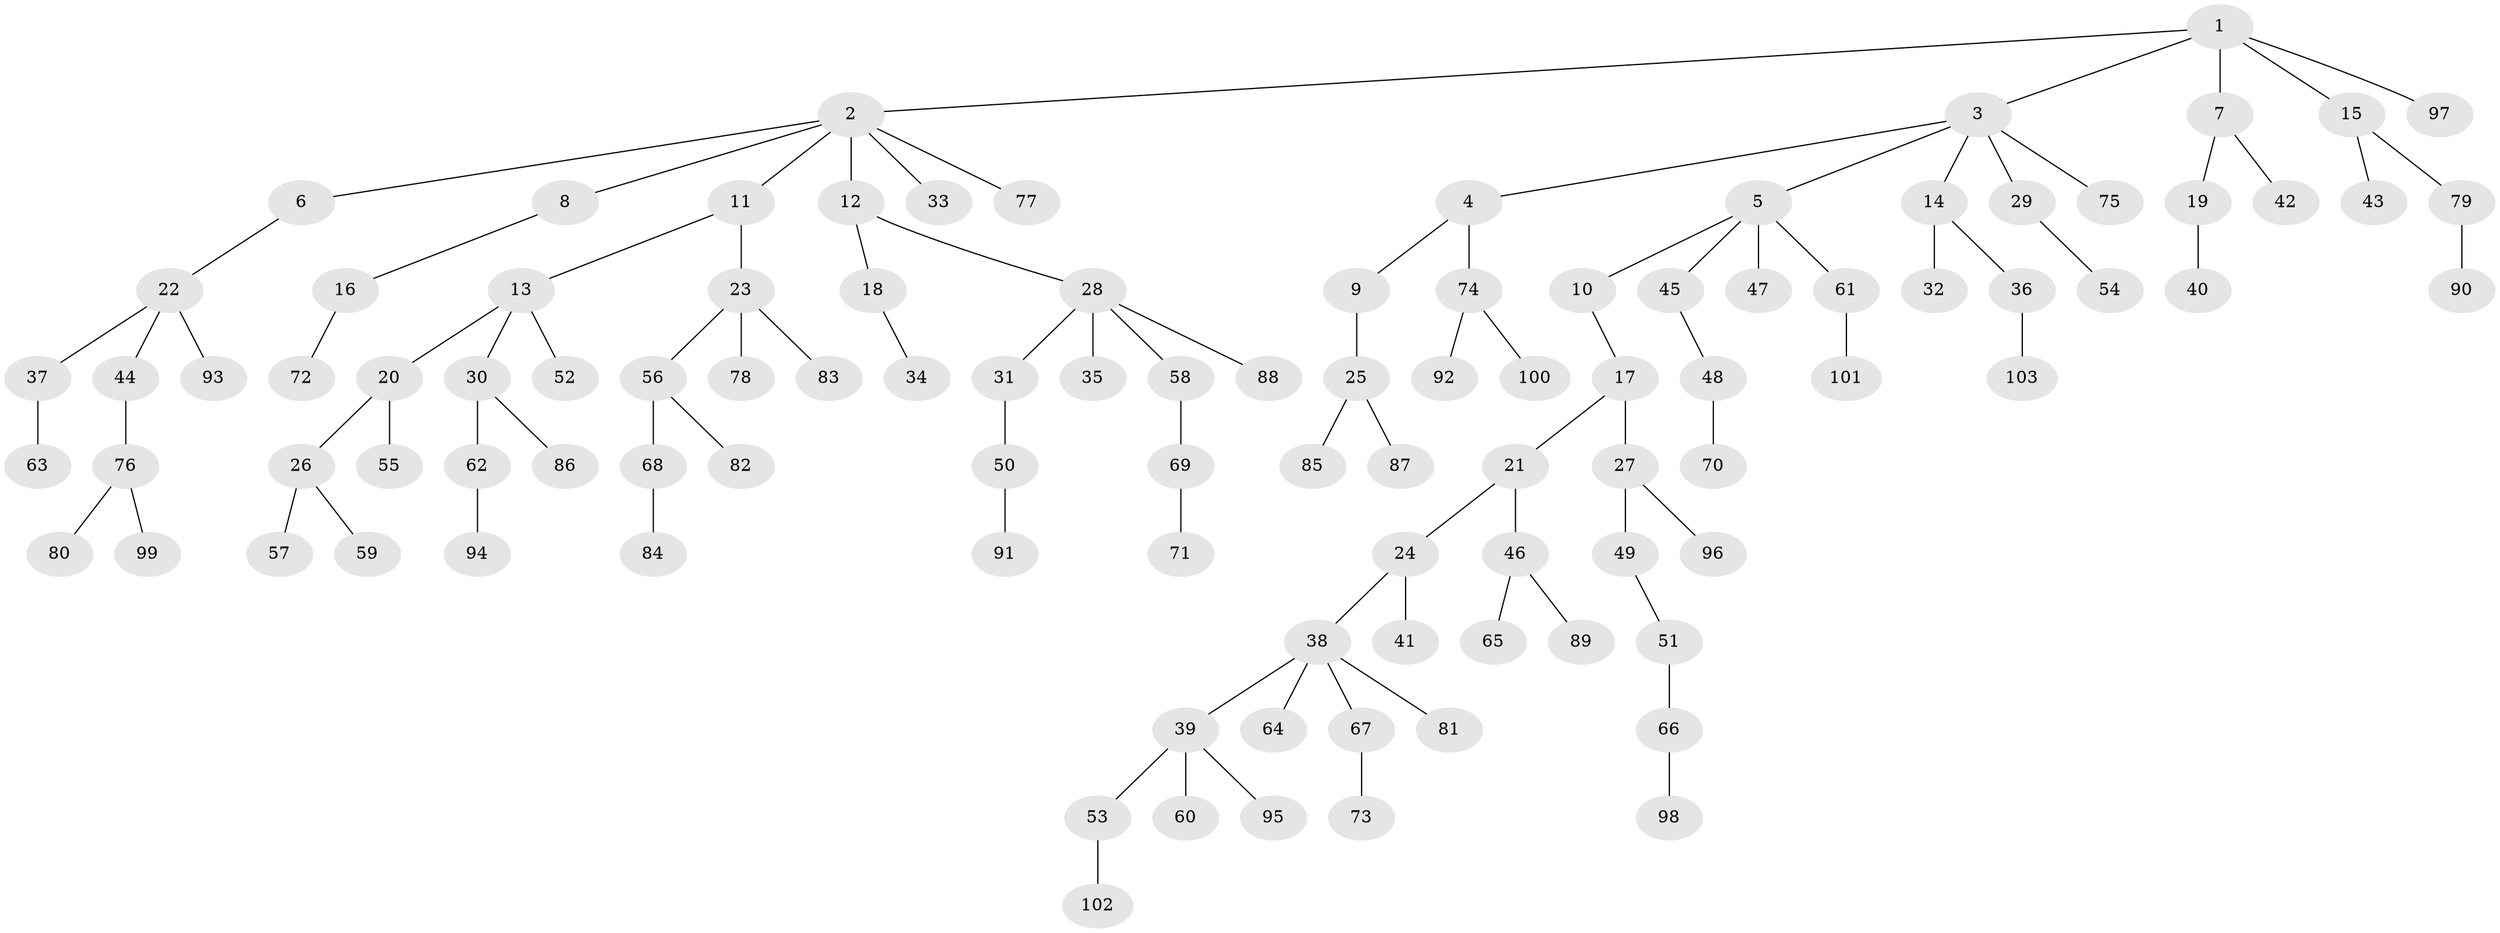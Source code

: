 // Generated by graph-tools (version 1.1) at 2025/37/03/09/25 02:37:01]
// undirected, 103 vertices, 102 edges
graph export_dot {
graph [start="1"]
  node [color=gray90,style=filled];
  1;
  2;
  3;
  4;
  5;
  6;
  7;
  8;
  9;
  10;
  11;
  12;
  13;
  14;
  15;
  16;
  17;
  18;
  19;
  20;
  21;
  22;
  23;
  24;
  25;
  26;
  27;
  28;
  29;
  30;
  31;
  32;
  33;
  34;
  35;
  36;
  37;
  38;
  39;
  40;
  41;
  42;
  43;
  44;
  45;
  46;
  47;
  48;
  49;
  50;
  51;
  52;
  53;
  54;
  55;
  56;
  57;
  58;
  59;
  60;
  61;
  62;
  63;
  64;
  65;
  66;
  67;
  68;
  69;
  70;
  71;
  72;
  73;
  74;
  75;
  76;
  77;
  78;
  79;
  80;
  81;
  82;
  83;
  84;
  85;
  86;
  87;
  88;
  89;
  90;
  91;
  92;
  93;
  94;
  95;
  96;
  97;
  98;
  99;
  100;
  101;
  102;
  103;
  1 -- 2;
  1 -- 3;
  1 -- 7;
  1 -- 15;
  1 -- 97;
  2 -- 6;
  2 -- 8;
  2 -- 11;
  2 -- 12;
  2 -- 33;
  2 -- 77;
  3 -- 4;
  3 -- 5;
  3 -- 14;
  3 -- 29;
  3 -- 75;
  4 -- 9;
  4 -- 74;
  5 -- 10;
  5 -- 45;
  5 -- 47;
  5 -- 61;
  6 -- 22;
  7 -- 19;
  7 -- 42;
  8 -- 16;
  9 -- 25;
  10 -- 17;
  11 -- 13;
  11 -- 23;
  12 -- 18;
  12 -- 28;
  13 -- 20;
  13 -- 30;
  13 -- 52;
  14 -- 32;
  14 -- 36;
  15 -- 43;
  15 -- 79;
  16 -- 72;
  17 -- 21;
  17 -- 27;
  18 -- 34;
  19 -- 40;
  20 -- 26;
  20 -- 55;
  21 -- 24;
  21 -- 46;
  22 -- 37;
  22 -- 44;
  22 -- 93;
  23 -- 56;
  23 -- 78;
  23 -- 83;
  24 -- 38;
  24 -- 41;
  25 -- 85;
  25 -- 87;
  26 -- 57;
  26 -- 59;
  27 -- 49;
  27 -- 96;
  28 -- 31;
  28 -- 35;
  28 -- 58;
  28 -- 88;
  29 -- 54;
  30 -- 62;
  30 -- 86;
  31 -- 50;
  36 -- 103;
  37 -- 63;
  38 -- 39;
  38 -- 64;
  38 -- 67;
  38 -- 81;
  39 -- 53;
  39 -- 60;
  39 -- 95;
  44 -- 76;
  45 -- 48;
  46 -- 65;
  46 -- 89;
  48 -- 70;
  49 -- 51;
  50 -- 91;
  51 -- 66;
  53 -- 102;
  56 -- 68;
  56 -- 82;
  58 -- 69;
  61 -- 101;
  62 -- 94;
  66 -- 98;
  67 -- 73;
  68 -- 84;
  69 -- 71;
  74 -- 92;
  74 -- 100;
  76 -- 80;
  76 -- 99;
  79 -- 90;
}
